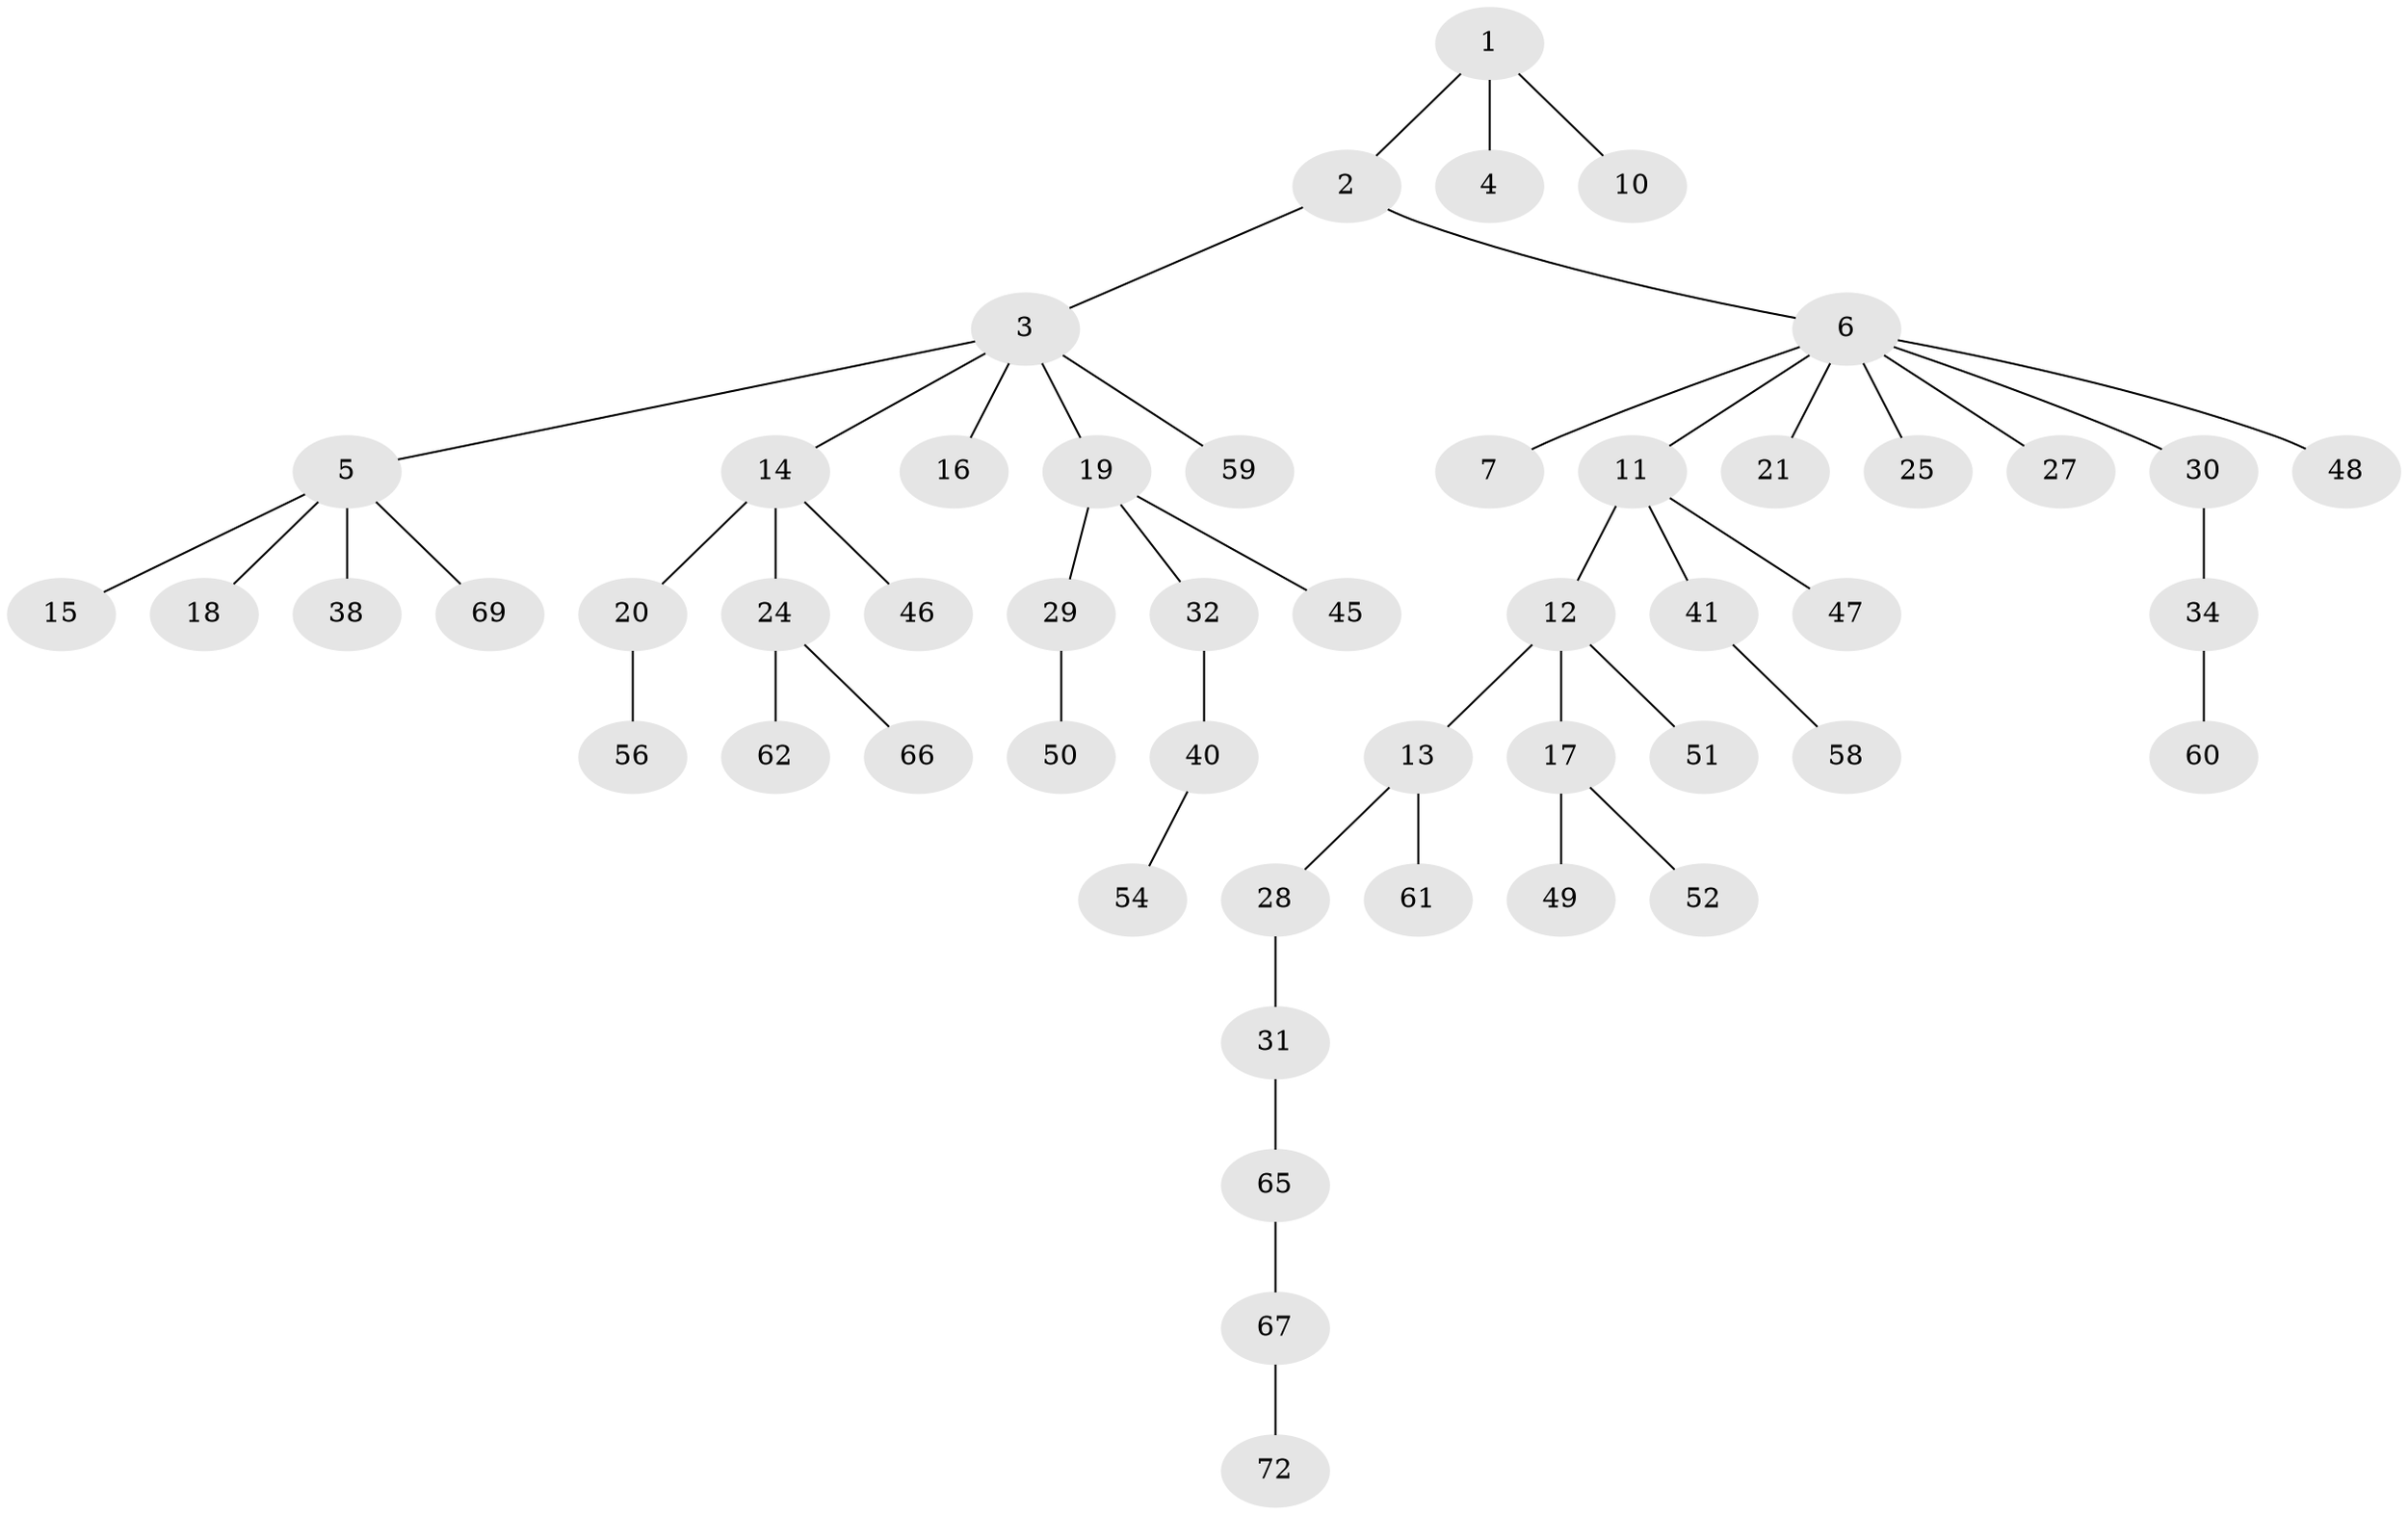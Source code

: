 // original degree distribution, {4: 0.06944444444444445, 3: 0.1388888888888889, 6: 0.013888888888888888, 1: 0.4722222222222222, 7: 0.013888888888888888, 2: 0.2777777777777778, 5: 0.013888888888888888}
// Generated by graph-tools (version 1.1) at 2025/11/02/27/25 16:11:26]
// undirected, 51 vertices, 50 edges
graph export_dot {
graph [start="1"]
  node [color=gray90,style=filled];
  1 [super="+70"];
  2;
  3 [super="+57"];
  4;
  5 [super="+9"];
  6 [super="+8"];
  7;
  10 [super="+44"];
  11 [super="+36"];
  12 [super="+23"];
  13 [super="+26"];
  14 [super="+55"];
  15;
  16;
  17 [super="+42"];
  18;
  19 [super="+22"];
  20 [super="+33"];
  21;
  24 [super="+43"];
  25;
  27;
  28;
  29;
  30;
  31 [super="+35"];
  32 [super="+37"];
  34 [super="+39"];
  38;
  40 [super="+64"];
  41;
  45;
  46;
  47;
  48;
  49 [super="+63"];
  50 [super="+53"];
  51;
  52;
  54;
  56;
  58;
  59 [super="+71"];
  60;
  61;
  62;
  65;
  66;
  67 [super="+68"];
  69;
  72;
  1 -- 2;
  1 -- 4;
  1 -- 10;
  2 -- 3;
  2 -- 6;
  3 -- 5;
  3 -- 14;
  3 -- 16;
  3 -- 19;
  3 -- 59;
  5 -- 38;
  5 -- 18;
  5 -- 69;
  5 -- 15;
  6 -- 7;
  6 -- 11;
  6 -- 21;
  6 -- 25;
  6 -- 30;
  6 -- 48;
  6 -- 27;
  11 -- 12;
  11 -- 41;
  11 -- 47;
  12 -- 13;
  12 -- 17;
  12 -- 51;
  13 -- 61;
  13 -- 28;
  14 -- 20;
  14 -- 24;
  14 -- 46;
  17 -- 49;
  17 -- 52;
  19 -- 29;
  19 -- 32;
  19 -- 45;
  20 -- 56;
  24 -- 66;
  24 -- 62;
  28 -- 31;
  29 -- 50;
  30 -- 34;
  31 -- 65;
  32 -- 40;
  34 -- 60;
  40 -- 54;
  41 -- 58;
  65 -- 67;
  67 -- 72;
}
